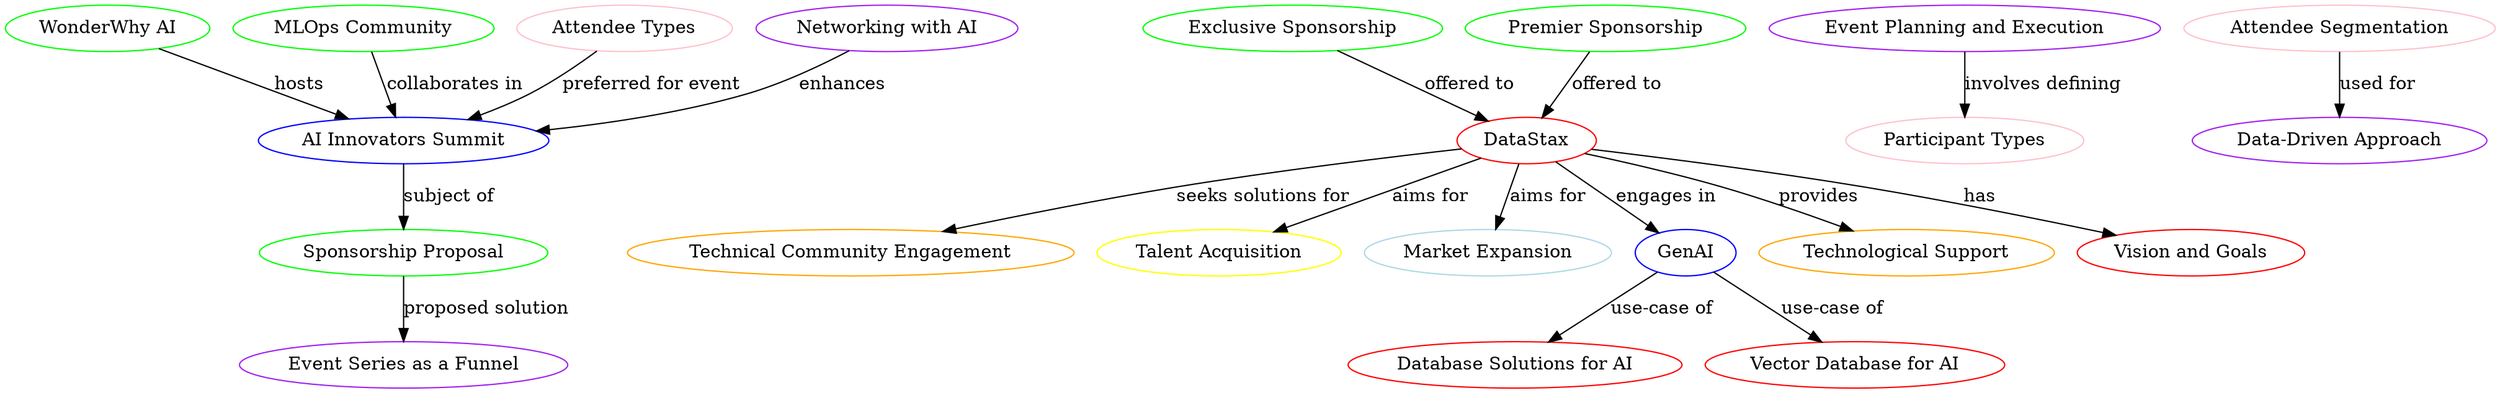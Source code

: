 // Knowledge Graph
digraph {
	1 [label="AI Innovators Summit" color=blue]
	2 [label="Sponsorship Proposal" color=green]
	3 [label=DataStax color=red]
	4 [label="Technical Community Engagement" color=orange]
	5 [label="Event Planning and Execution" color=purple]
	6 [label="Participant Types" color=pink]
	7 [label="Talent Acquisition" color=yellow]
	8 [label="Market Expansion" color=lightblue]
	9 [label="WonderWhy AI" color=green]
	10 [label="MLOps Community" color=green]
	11 [label="Database Solutions for AI" color=red]
	12 [label=GenAI color=blue]
	13 [label="Vector Database for AI" color=red]
	14 [label="Technological Support" color=orange]
	15 [label="Vision and Goals" color=red]
	16 [label="Event Series as a Funnel" color=purple]
	17 [label="Attendee Types" color=pink]
	18 [label="Attendee Segmentation" color=pink]
	19 [label="Data-Driven Approach" color=purple]
	20 [label="Exclusive Sponsorship" color=green]
	21 [label="Premier Sponsorship" color=green]
	22 [label="Networking with AI" color=purple]
	1 -> 2 [label="subject of" color=black]
	3 -> 4 [label="seeks solutions for" color=black]
	5 -> 6 [label="involves defining" color=black]
	3 -> 7 [label="aims for" color=black]
	3 -> 8 [label="aims for" color=black]
	9 -> 1 [label=hosts color=black]
	10 -> 1 [label="collaborates in" color=black]
	12 -> 11 [label="use-case of" color=black]
	12 -> 13 [label="use-case of" color=black]
	3 -> 12 [label="engages in" color=black]
	3 -> 14 [label=provides color=black]
	3 -> 15 [label=has color=black]
	2 -> 16 [label="proposed solution" color=black]
	17 -> 1 [label="preferred for event" color=black]
	18 -> 19 [label="used for" color=black]
	20 -> 3 [label="offered to" color=black]
	21 -> 3 [label="offered to" color=black]
	22 -> 1 [label=enhances color=black]
}
